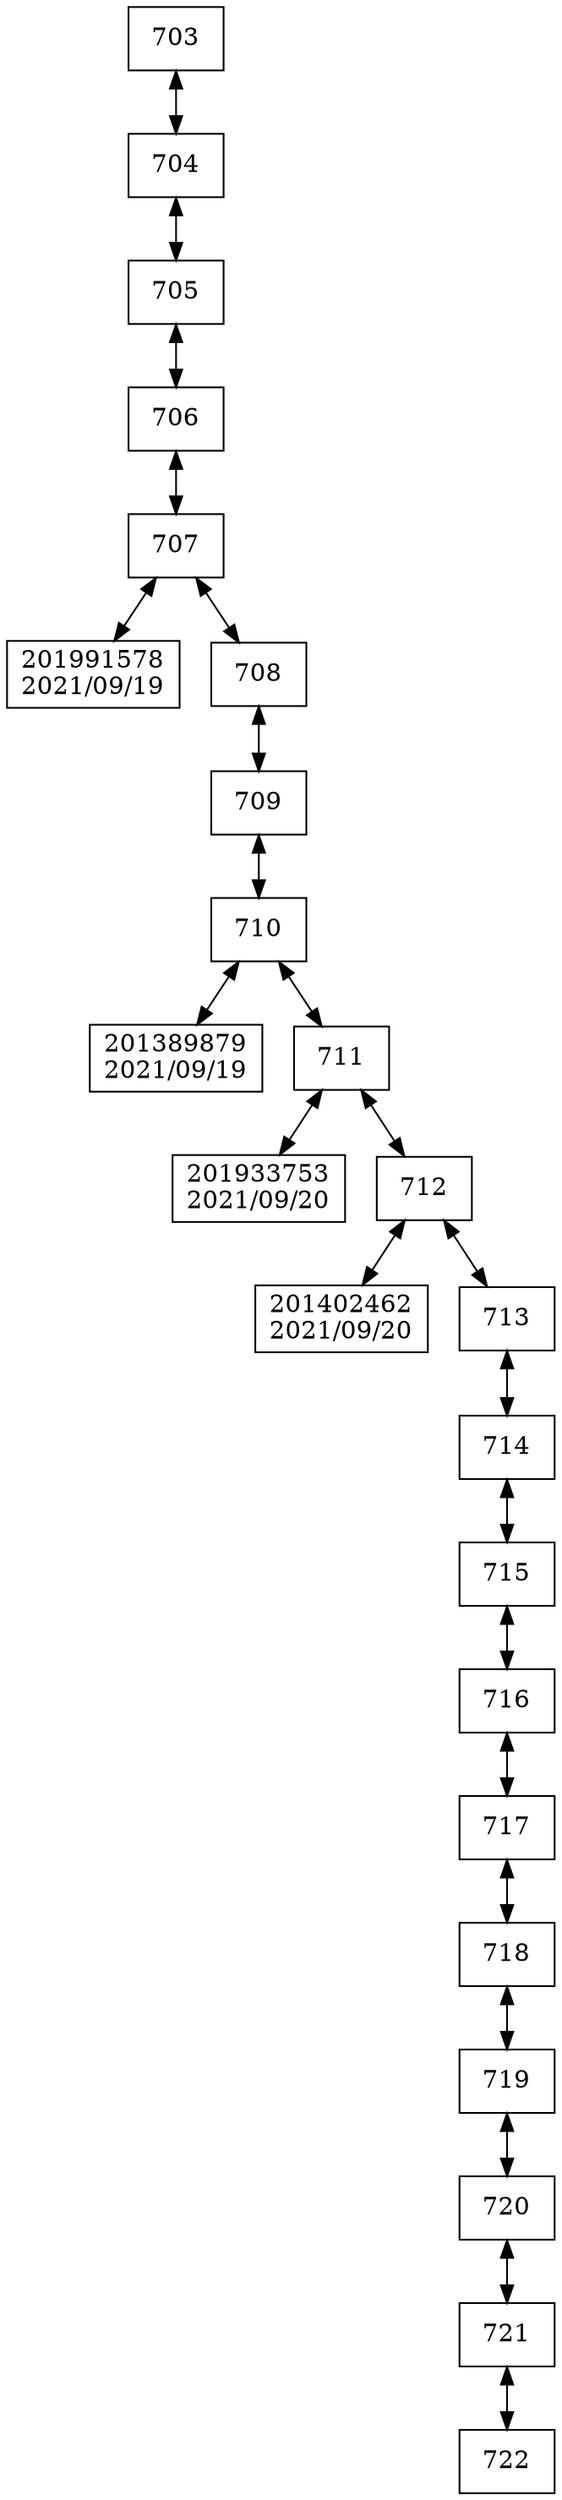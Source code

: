 digraph G{
 rankdir = TB; 
node [shape=box]; 
compound=true; 
"703"[label="703"];
"704"[label="704"];
"705"[label="705"];
"706"[label="706"];
"707"[label="707"];
"201991578"[label="201991578
2021/09/19"];
"708"[label="708"];
"709"[label="709"];
"710"[label="710"];
"201389879"[label="201389879
2021/09/19"];
"711"[label="711"];
"201933753"[label="201933753
2021/09/20"];
"712"[label="712"];
"201402462"[label="201402462
2021/09/20"];
"713"[label="713"];
"714"[label="714"];
"715"[label="715"];
"716"[label="716"];
"717"[label="717"];
"718"[label="718"];
"719"[label="719"];
"720"[label="720"];
"721"[label="721"];
"722"[label="722"];
"703" -> "704"[dir="both"];
"704" -> "705"[dir="both"];
"705" -> "706"[dir="both"];
"706" -> "707"[dir="both"];
"707" -> "201991578"[dir="both"];
"707" -> "708"[dir="both"];
"708" -> "709"[dir="both"];
"709" -> "710"[dir="both"];
"710" -> "201389879"[dir="both"];
"710" -> "711"[dir="both"];
"711" -> "201933753"[dir="both"];
"711" -> "712"[dir="both"];
"712" -> "201402462"[dir="both"];
"712" -> "713"[dir="both"];
"713" -> "714"[dir="both"];
"714" -> "715"[dir="both"];
"715" -> "716"[dir="both"];
"716" -> "717"[dir="both"];
"717" -> "718"[dir="both"];
"718" -> "719"[dir="both"];
"719" -> "720"[dir="both"];
"720" -> "721"[dir="both"];
"721" -> "722"[dir="both"];

}

